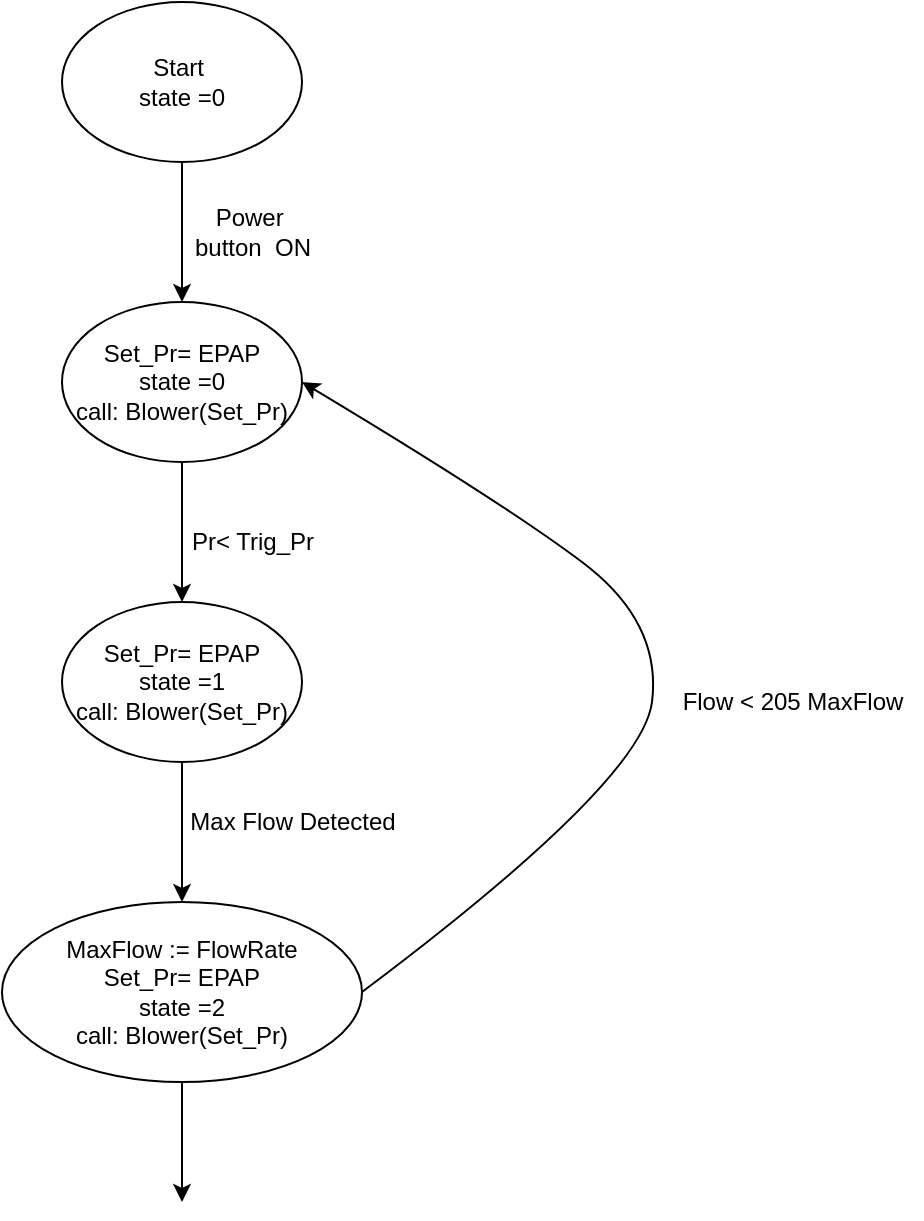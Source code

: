 <mxfile version="13.7.4" type="github"><diagram id="5F0jecx4qHDFMHSSBX2L" name="Page-1"><mxGraphModel dx="868" dy="450" grid="1" gridSize="10" guides="1" tooltips="1" connect="1" arrows="1" fold="1" page="1" pageScale="1" pageWidth="827" pageHeight="1169" math="0" shadow="0"><root><mxCell id="0"/><mxCell id="1" parent="0"/><mxCell id="tQPVFSf6VKTPwYBrnhxG-1" value="Start&amp;nbsp;&lt;br&gt;state =0" style="ellipse;whiteSpace=wrap;html=1;" vertex="1" parent="1"><mxGeometry x="260" y="30" width="120" height="80" as="geometry"/></mxCell><mxCell id="tQPVFSf6VKTPwYBrnhxG-2" value="" style="endArrow=classic;html=1;exitX=0.5;exitY=1;exitDx=0;exitDy=0;entryX=0.5;entryY=0;entryDx=0;entryDy=0;" edge="1" parent="1" source="tQPVFSf6VKTPwYBrnhxG-1" target="tQPVFSf6VKTPwYBrnhxG-5"><mxGeometry width="50" height="50" relative="1" as="geometry"><mxPoint x="390" y="170" as="sourcePoint"/><mxPoint x="320" y="170" as="targetPoint"/></mxGeometry></mxCell><mxCell id="tQPVFSf6VKTPwYBrnhxG-3" value="Power&amp;nbsp;&lt;br&gt;button&amp;nbsp; ON" style="text;html=1;align=center;verticalAlign=middle;resizable=0;points=[];autosize=1;" vertex="1" parent="1"><mxGeometry x="320" y="130" width="70" height="30" as="geometry"/></mxCell><mxCell id="tQPVFSf6VKTPwYBrnhxG-5" value="Set_Pr= EPAP&lt;br&gt;state =0&lt;br&gt;call: Blower(Set_Pr)&lt;br&gt;" style="ellipse;whiteSpace=wrap;html=1;" vertex="1" parent="1"><mxGeometry x="260" y="180" width="120" height="80" as="geometry"/></mxCell><mxCell id="tQPVFSf6VKTPwYBrnhxG-6" value="" style="endArrow=classic;html=1;exitX=0.5;exitY=1;exitDx=0;exitDy=0;entryX=0.5;entryY=0;entryDx=0;entryDy=0;" edge="1" parent="1" source="tQPVFSf6VKTPwYBrnhxG-5" target="tQPVFSf6VKTPwYBrnhxG-7"><mxGeometry width="50" height="50" relative="1" as="geometry"><mxPoint x="390" y="240" as="sourcePoint"/><mxPoint x="320" y="350" as="targetPoint"/></mxGeometry></mxCell><mxCell id="tQPVFSf6VKTPwYBrnhxG-7" value="Set_Pr= EPAP&lt;br&gt;state =1&lt;br&gt;call: Blower(Set_Pr)" style="ellipse;whiteSpace=wrap;html=1;" vertex="1" parent="1"><mxGeometry x="260" y="330" width="120" height="80" as="geometry"/></mxCell><mxCell id="tQPVFSf6VKTPwYBrnhxG-8" value="Pr&amp;lt; Trig_Pr" style="text;html=1;align=center;verticalAlign=middle;resizable=0;points=[];autosize=1;" vertex="1" parent="1"><mxGeometry x="315" y="290" width="80" height="20" as="geometry"/></mxCell><mxCell id="tQPVFSf6VKTPwYBrnhxG-10" value="Flow &amp;lt; 205 MaxFlow" style="text;html=1;align=center;verticalAlign=middle;resizable=0;points=[];autosize=1;" vertex="1" parent="1"><mxGeometry x="560" y="370" width="130" height="20" as="geometry"/></mxCell><mxCell id="tQPVFSf6VKTPwYBrnhxG-11" value="MaxFlow := FlowRate&lt;br&gt;Set_Pr= EPAP&lt;br&gt;state =2&lt;br&gt;call: Blower(Set_Pr)" style="ellipse;whiteSpace=wrap;html=1;" vertex="1" parent="1"><mxGeometry x="230" y="480" width="180" height="90" as="geometry"/></mxCell><mxCell id="tQPVFSf6VKTPwYBrnhxG-12" value="" style="endArrow=classic;html=1;exitX=0.5;exitY=1;exitDx=0;exitDy=0;entryX=0.5;entryY=0;entryDx=0;entryDy=0;" edge="1" parent="1" source="tQPVFSf6VKTPwYBrnhxG-7" target="tQPVFSf6VKTPwYBrnhxG-11"><mxGeometry width="50" height="50" relative="1" as="geometry"><mxPoint x="390" y="480" as="sourcePoint"/><mxPoint x="440" y="430" as="targetPoint"/></mxGeometry></mxCell><mxCell id="tQPVFSf6VKTPwYBrnhxG-13" value="Max Flow Detected" style="text;html=1;align=center;verticalAlign=middle;resizable=0;points=[];autosize=1;" vertex="1" parent="1"><mxGeometry x="315" y="430" width="120" height="20" as="geometry"/></mxCell><mxCell id="tQPVFSf6VKTPwYBrnhxG-15" value="" style="endArrow=classic;html=1;" edge="1" parent="1" source="tQPVFSf6VKTPwYBrnhxG-11"><mxGeometry width="50" height="50" relative="1" as="geometry"><mxPoint x="320" y="610" as="sourcePoint"/><mxPoint x="320" y="630" as="targetPoint"/></mxGeometry></mxCell><mxCell id="tQPVFSf6VKTPwYBrnhxG-19" value="" style="curved=1;endArrow=classic;html=1;entryX=1;entryY=0.5;entryDx=0;entryDy=0;exitX=1;exitY=0.5;exitDx=0;exitDy=0;" edge="1" parent="1" source="tQPVFSf6VKTPwYBrnhxG-11" target="tQPVFSf6VKTPwYBrnhxG-5"><mxGeometry width="50" height="50" relative="1" as="geometry"><mxPoint x="560" y="390" as="sourcePoint"/><mxPoint x="610" y="340" as="targetPoint"/><Array as="points"><mxPoint x="550" y="420"/><mxPoint x="560" y="340"/><mxPoint x="480" y="280"/></Array></mxGeometry></mxCell></root></mxGraphModel></diagram></mxfile>